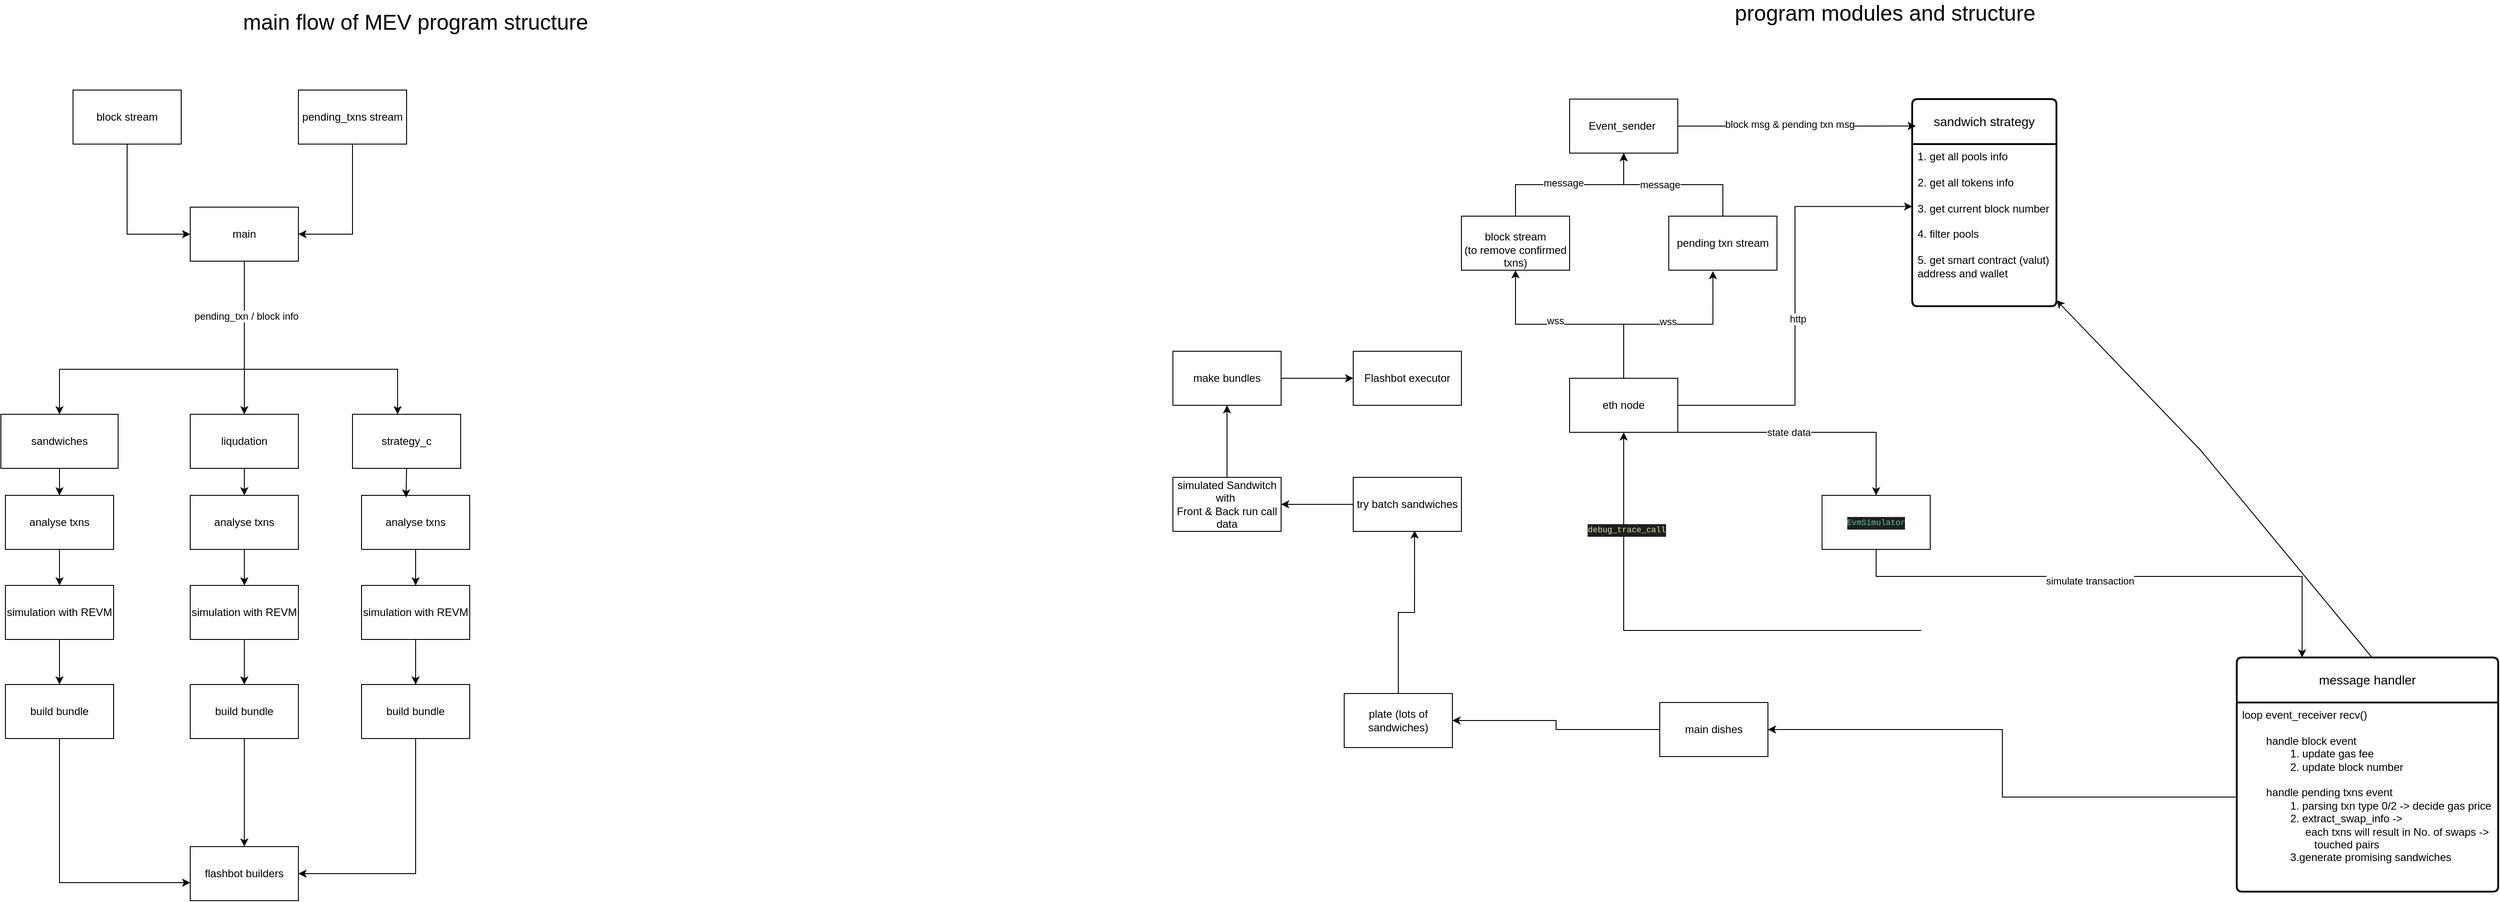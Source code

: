 <mxfile version="26.0.5">
  <diagram name="Page-1" id="zgckrhe_6N9PWMuFcXIP">
    <mxGraphModel dx="3246" dy="1989" grid="1" gridSize="10" guides="1" tooltips="1" connect="1" arrows="1" fold="1" page="1" pageScale="1" pageWidth="827" pageHeight="1169" math="0" shadow="0">
      <root>
        <mxCell id="0" />
        <mxCell id="1" parent="0" />
        <mxCell id="n855RKAs3QTDG8od7e2_-1" value="Event_sender&amp;nbsp;" style="rounded=0;whiteSpace=wrap;html=1;" parent="1" vertex="1">
          <mxGeometry x="100" y="60" width="120" height="60" as="geometry" />
        </mxCell>
        <mxCell id="n855RKAs3QTDG8od7e2_-8" style="edgeStyle=orthogonalEdgeStyle;rounded=0;orthogonalLoop=1;jettySize=auto;html=1;" parent="1" source="n855RKAs3QTDG8od7e2_-2" target="n855RKAs3QTDG8od7e2_-1" edge="1">
          <mxGeometry relative="1" as="geometry" />
        </mxCell>
        <mxCell id="n855RKAs3QTDG8od7e2_-11" value="message" style="edgeLabel;html=1;align=center;verticalAlign=middle;resizable=0;points=[];" parent="n855RKAs3QTDG8od7e2_-8" vertex="1" connectable="0">
          <mxGeometry x="0.167" relative="1" as="geometry">
            <mxPoint as="offset" />
          </mxGeometry>
        </mxCell>
        <mxCell id="n855RKAs3QTDG8od7e2_-2" value="pending txn stream" style="rounded=0;whiteSpace=wrap;html=1;" parent="1" vertex="1">
          <mxGeometry x="210" y="190" width="120" height="60" as="geometry" />
        </mxCell>
        <mxCell id="n855RKAs3QTDG8od7e2_-9" style="edgeStyle=orthogonalEdgeStyle;rounded=0;orthogonalLoop=1;jettySize=auto;html=1;" parent="1" source="n855RKAs3QTDG8od7e2_-3" target="n855RKAs3QTDG8od7e2_-1" edge="1">
          <mxGeometry relative="1" as="geometry" />
        </mxCell>
        <mxCell id="n855RKAs3QTDG8od7e2_-10" value="message" style="edgeLabel;html=1;align=center;verticalAlign=middle;resizable=0;points=[];" parent="n855RKAs3QTDG8od7e2_-9" vertex="1" connectable="0">
          <mxGeometry x="-0.074" y="2" relative="1" as="geometry">
            <mxPoint as="offset" />
          </mxGeometry>
        </mxCell>
        <mxCell id="n855RKAs3QTDG8od7e2_-3" value="&lt;br&gt;block stream&lt;div&gt;(to remove confirmed txns)&lt;/div&gt;" style="rounded=0;whiteSpace=wrap;html=1;" parent="1" vertex="1">
          <mxGeometry x="-20" y="190" width="120" height="60" as="geometry" />
        </mxCell>
        <mxCell id="n855RKAs3QTDG8od7e2_-6" style="edgeStyle=orthogonalEdgeStyle;rounded=0;orthogonalLoop=1;jettySize=auto;html=1;" parent="1" source="n855RKAs3QTDG8od7e2_-5" target="n855RKAs3QTDG8od7e2_-3" edge="1">
          <mxGeometry relative="1" as="geometry" />
        </mxCell>
        <mxCell id="n855RKAs3QTDG8od7e2_-20" value="wss" style="edgeLabel;html=1;align=center;verticalAlign=middle;resizable=0;points=[];" parent="n855RKAs3QTDG8od7e2_-6" vertex="1" connectable="0">
          <mxGeometry x="0.133" y="-4" relative="1" as="geometry">
            <mxPoint as="offset" />
          </mxGeometry>
        </mxCell>
        <mxCell id="pjb6bFIbFmet2o3GvCIe-5" value="" style="edgeStyle=orthogonalEdgeStyle;rounded=0;orthogonalLoop=1;jettySize=auto;html=1;" parent="1" source="n855RKAs3QTDG8od7e2_-5" target="pjb6bFIbFmet2o3GvCIe-4" edge="1">
          <mxGeometry relative="1" as="geometry">
            <Array as="points">
              <mxPoint x="440" y="430" />
            </Array>
          </mxGeometry>
        </mxCell>
        <mxCell id="pjb6bFIbFmet2o3GvCIe-6" value="state data" style="edgeLabel;html=1;align=center;verticalAlign=middle;resizable=0;points=[];" parent="pjb6bFIbFmet2o3GvCIe-5" vertex="1" connectable="0">
          <mxGeometry x="-0.155" relative="1" as="geometry">
            <mxPoint as="offset" />
          </mxGeometry>
        </mxCell>
        <mxCell id="n855RKAs3QTDG8od7e2_-5" value="eth node" style="rounded=0;whiteSpace=wrap;html=1;" parent="1" vertex="1">
          <mxGeometry x="100" y="370" width="120" height="60" as="geometry" />
        </mxCell>
        <mxCell id="n855RKAs3QTDG8od7e2_-7" style="edgeStyle=orthogonalEdgeStyle;rounded=0;orthogonalLoop=1;jettySize=auto;html=1;entryX=0.408;entryY=1.017;entryDx=0;entryDy=0;entryPerimeter=0;" parent="1" source="n855RKAs3QTDG8od7e2_-5" target="n855RKAs3QTDG8od7e2_-2" edge="1">
          <mxGeometry relative="1" as="geometry" />
        </mxCell>
        <mxCell id="n855RKAs3QTDG8od7e2_-21" value="wss" style="edgeLabel;html=1;align=center;verticalAlign=middle;resizable=0;points=[];" parent="n855RKAs3QTDG8od7e2_-7" vertex="1" connectable="0">
          <mxGeometry x="0.0" y="3" relative="1" as="geometry">
            <mxPoint as="offset" />
          </mxGeometry>
        </mxCell>
        <mxCell id="n855RKAs3QTDG8od7e2_-12" value="sandwich strategy" style="swimlane;childLayout=stackLayout;horizontal=1;startSize=50;horizontalStack=0;rounded=1;fontSize=14;fontStyle=0;strokeWidth=2;resizeParent=0;resizeLast=1;shadow=0;dashed=0;align=center;arcSize=4;whiteSpace=wrap;html=1;" parent="1" vertex="1">
          <mxGeometry x="480" y="60" width="160" height="230" as="geometry" />
        </mxCell>
        <mxCell id="n855RKAs3QTDG8od7e2_-13" value="1. get all pools info&lt;div&gt;&lt;br&gt;&lt;div&gt;2. get all tokens info&lt;/div&gt;&lt;div&gt;&lt;br&gt;&lt;/div&gt;&lt;div&gt;3. get current block number&lt;/div&gt;&lt;div&gt;&amp;nbsp;&lt;/div&gt;&lt;div&gt;4. filter pools&lt;/div&gt;&lt;div&gt;&lt;br&gt;&lt;/div&gt;&lt;div&gt;5. get smart contract (valut)&amp;nbsp;&lt;/div&gt;&lt;div&gt;address and wallet&lt;/div&gt;&lt;/div&gt;" style="align=left;strokeColor=none;fillColor=none;spacingLeft=4;fontSize=12;verticalAlign=top;resizable=0;rotatable=0;part=1;html=1;" parent="n855RKAs3QTDG8od7e2_-12" vertex="1">
          <mxGeometry y="50" width="160" height="180" as="geometry" />
        </mxCell>
        <mxCell id="n855RKAs3QTDG8od7e2_-18" style="edgeStyle=orthogonalEdgeStyle;rounded=0;orthogonalLoop=1;jettySize=auto;html=1;entryX=0.025;entryY=0.13;entryDx=0;entryDy=0;entryPerimeter=0;" parent="1" source="n855RKAs3QTDG8od7e2_-1" target="n855RKAs3QTDG8od7e2_-12" edge="1">
          <mxGeometry relative="1" as="geometry" />
        </mxCell>
        <mxCell id="n855RKAs3QTDG8od7e2_-19" value="block msg &amp;amp; pending txn msg" style="edgeLabel;html=1;align=center;verticalAlign=middle;resizable=0;points=[];" parent="n855RKAs3QTDG8od7e2_-18" vertex="1" connectable="0">
          <mxGeometry x="-0.046" y="2" relative="1" as="geometry">
            <mxPoint x="-2" as="offset" />
          </mxGeometry>
        </mxCell>
        <mxCell id="n855RKAs3QTDG8od7e2_-41" style="rounded=0;orthogonalLoop=1;jettySize=auto;html=1;" parent="1" source="n855RKAs3QTDG8od7e2_-39" target="n855RKAs3QTDG8od7e2_-13" edge="1">
          <mxGeometry relative="1" as="geometry">
            <Array as="points">
              <mxPoint x="990" y="680" />
              <mxPoint x="800" y="450" />
            </Array>
          </mxGeometry>
        </mxCell>
        <mxCell id="pjb6bFIbFmet2o3GvCIe-1" style="edgeStyle=orthogonalEdgeStyle;rounded=0;orthogonalLoop=1;jettySize=auto;html=1;entryX=0.5;entryY=1;entryDx=0;entryDy=0;" parent="1" target="n855RKAs3QTDG8od7e2_-5" edge="1">
          <mxGeometry relative="1" as="geometry">
            <mxPoint x="490" y="650" as="sourcePoint" />
            <Array as="points">
              <mxPoint x="160" y="650" />
            </Array>
          </mxGeometry>
        </mxCell>
        <mxCell id="pjb6bFIbFmet2o3GvCIe-2" value="&lt;div style=&quot;color: rgb(204, 204, 204); background-color: rgb(31, 31, 31); font-family: Menlo, Monaco, &amp;quot;Courier New&amp;quot;, monospace; font-size: 9px; line-height: 14px; white-space-collapse: preserve;&quot;&gt;&lt;span style=&quot;color: #dcdcaa;&quot;&gt;debug_trace_call&lt;/span&gt;&lt;/div&gt;" style="edgeLabel;html=1;align=center;verticalAlign=middle;resizable=0;points=[];" parent="pjb6bFIbFmet2o3GvCIe-1" vertex="1" connectable="0">
          <mxGeometry x="0.61" y="-2" relative="1" as="geometry">
            <mxPoint x="1" as="offset" />
          </mxGeometry>
        </mxCell>
        <mxCell id="n855RKAs3QTDG8od7e2_-39" value="message handler" style="swimlane;childLayout=stackLayout;horizontal=1;startSize=50;horizontalStack=0;rounded=1;fontSize=14;fontStyle=0;strokeWidth=2;resizeParent=0;resizeLast=1;shadow=0;dashed=0;align=center;arcSize=4;whiteSpace=wrap;html=1;" parent="1" vertex="1">
          <mxGeometry x="840" y="680" width="290" height="260" as="geometry" />
        </mxCell>
        <mxCell id="n855RKAs3QTDG8od7e2_-40" value="loop event_receiver recv()&lt;div&gt;&lt;span style=&quot;white-space: pre;&quot;&gt;&#x9;&lt;/span&gt;&lt;br&gt;&lt;/div&gt;&lt;div&gt;&lt;span style=&quot;white-space: pre;&quot;&gt;&#x9;&lt;/span&gt;handle block event&lt;br&gt;&lt;/div&gt;&lt;div&gt;&lt;span style=&quot;white-space: pre;&quot;&gt;&#x9;&lt;/span&gt;&lt;span style=&quot;white-space: pre;&quot;&gt;&#x9;&lt;/span&gt;1. update gas fee&lt;br&gt;&lt;/div&gt;&lt;div&gt;&lt;span style=&quot;white-space: pre;&quot;&gt;&#x9;&lt;/span&gt;&lt;span style=&quot;white-space: pre;&quot;&gt;&#x9;&lt;/span&gt;2. update block number&lt;br&gt;&lt;/div&gt;&lt;div&gt;&lt;br&gt;&lt;/div&gt;&lt;div&gt;&lt;span style=&quot;white-space: pre;&quot;&gt;&#x9;&lt;/span&gt;handle pending txns event&lt;br&gt;&lt;/div&gt;&lt;div&gt;&lt;span style=&quot;white-space: pre;&quot;&gt;&#x9;&lt;/span&gt;&lt;span style=&quot;white-space: pre;&quot;&gt;&#x9;&lt;/span&gt;1. parsing txn type 0/2 -&amp;gt; decide gas price&amp;nbsp;&lt;/div&gt;&lt;div&gt;&lt;span style=&quot;white-space: pre;&quot;&gt;&#x9;&lt;/span&gt;&lt;span style=&quot;white-space: pre;&quot;&gt;&#x9;&lt;/span&gt;2. extract_swap_info -&amp;gt;&lt;br&gt;&lt;span style=&quot;white-space: pre;&quot;&gt;&#x9;&lt;/span&gt;&lt;span style=&quot;white-space: pre;&quot;&gt;&#x9;&lt;/span&gt;&amp;nbsp; &amp;nbsp; &amp;nbsp;each txns will result in No. of swaps -&amp;gt;&lt;br&gt;&lt;span style=&quot;white-space: pre;&quot;&gt;&#x9;&lt;/span&gt;&lt;span style=&quot;white-space: pre;&quot;&gt;&#x9;&lt;/span&gt;&lt;span style=&quot;white-space: pre;&quot;&gt;&#x9;&lt;/span&gt;touched pairs&lt;br&gt;&lt;/div&gt;&lt;div&gt;&lt;span style=&quot;white-space: pre;&quot;&gt;&#x9;&lt;/span&gt;&lt;span style=&quot;white-space: pre;&quot;&gt;&#x9;&lt;/span&gt;3.generate promising sandwiches&lt;br&gt;&lt;/div&gt;" style="align=left;strokeColor=none;fillColor=none;spacingLeft=4;fontSize=12;verticalAlign=top;resizable=0;rotatable=0;part=1;html=1;" parent="n855RKAs3QTDG8od7e2_-39" vertex="1">
          <mxGeometry y="50" width="290" height="210" as="geometry" />
        </mxCell>
        <mxCell id="n855RKAs3QTDG8od7e2_-46" style="edgeStyle=orthogonalEdgeStyle;rounded=0;orthogonalLoop=1;jettySize=auto;html=1;entryX=1;entryY=0.5;entryDx=0;entryDy=0;" parent="1" source="n855RKAs3QTDG8od7e2_-43" target="n855RKAs3QTDG8od7e2_-44" edge="1">
          <mxGeometry relative="1" as="geometry" />
        </mxCell>
        <mxCell id="n855RKAs3QTDG8od7e2_-43" value="main dishes" style="rounded=0;whiteSpace=wrap;html=1;" parent="1" vertex="1">
          <mxGeometry x="200" y="730" width="120" height="60" as="geometry" />
        </mxCell>
        <mxCell id="n855RKAs3QTDG8od7e2_-44" value="plate (lots of sandwiches)" style="rounded=0;whiteSpace=wrap;html=1;" parent="1" vertex="1">
          <mxGeometry x="-150" y="720" width="120" height="60" as="geometry" />
        </mxCell>
        <mxCell id="n855RKAs3QTDG8od7e2_-45" style="edgeStyle=orthogonalEdgeStyle;rounded=0;orthogonalLoop=1;jettySize=auto;html=1;" parent="1" source="n855RKAs3QTDG8od7e2_-40" target="n855RKAs3QTDG8od7e2_-43" edge="1">
          <mxGeometry relative="1" as="geometry" />
        </mxCell>
        <mxCell id="n855RKAs3QTDG8od7e2_-51" value="" style="edgeStyle=orthogonalEdgeStyle;rounded=0;orthogonalLoop=1;jettySize=auto;html=1;" parent="1" source="n855RKAs3QTDG8od7e2_-47" target="n855RKAs3QTDG8od7e2_-50" edge="1">
          <mxGeometry relative="1" as="geometry" />
        </mxCell>
        <mxCell id="n855RKAs3QTDG8od7e2_-47" value="try batch sandwiches" style="rounded=0;whiteSpace=wrap;html=1;" parent="1" vertex="1">
          <mxGeometry x="-140" y="480" width="120" height="60" as="geometry" />
        </mxCell>
        <mxCell id="n855RKAs3QTDG8od7e2_-48" style="edgeStyle=orthogonalEdgeStyle;rounded=0;orthogonalLoop=1;jettySize=auto;html=1;entryX=0.567;entryY=0.983;entryDx=0;entryDy=0;entryPerimeter=0;" parent="1" source="n855RKAs3QTDG8od7e2_-44" target="n855RKAs3QTDG8od7e2_-47" edge="1">
          <mxGeometry relative="1" as="geometry" />
        </mxCell>
        <mxCell id="n855RKAs3QTDG8od7e2_-53" value="" style="edgeStyle=orthogonalEdgeStyle;rounded=0;orthogonalLoop=1;jettySize=auto;html=1;" parent="1" source="n855RKAs3QTDG8od7e2_-50" target="n855RKAs3QTDG8od7e2_-52" edge="1">
          <mxGeometry relative="1" as="geometry" />
        </mxCell>
        <mxCell id="n855RKAs3QTDG8od7e2_-50" value="simulated Sandwitch&lt;div&gt;with&amp;nbsp;&lt;/div&gt;&lt;div&gt;Front &amp;amp; Back run call data&lt;/div&gt;" style="whiteSpace=wrap;html=1;rounded=0;" parent="1" vertex="1">
          <mxGeometry x="-340" y="480" width="120" height="60" as="geometry" />
        </mxCell>
        <mxCell id="n855RKAs3QTDG8od7e2_-55" value="" style="edgeStyle=orthogonalEdgeStyle;rounded=0;orthogonalLoop=1;jettySize=auto;html=1;" parent="1" source="n855RKAs3QTDG8od7e2_-52" target="n855RKAs3QTDG8od7e2_-54" edge="1">
          <mxGeometry relative="1" as="geometry" />
        </mxCell>
        <mxCell id="n855RKAs3QTDG8od7e2_-52" value="make bundles" style="whiteSpace=wrap;html=1;rounded=0;" parent="1" vertex="1">
          <mxGeometry x="-340" y="340" width="120" height="60" as="geometry" />
        </mxCell>
        <mxCell id="n855RKAs3QTDG8od7e2_-54" value="Flashbot executor" style="whiteSpace=wrap;html=1;rounded=0;" parent="1" vertex="1">
          <mxGeometry x="-140" y="340" width="120" height="60" as="geometry" />
        </mxCell>
        <mxCell id="XTHhTMcUDwwYFkBCdSp1-2" style="edgeStyle=orthogonalEdgeStyle;rounded=0;orthogonalLoop=1;jettySize=auto;html=1;entryX=0;entryY=0.385;entryDx=0;entryDy=0;entryPerimeter=0;" parent="1" source="n855RKAs3QTDG8od7e2_-5" target="n855RKAs3QTDG8od7e2_-13" edge="1">
          <mxGeometry relative="1" as="geometry" />
        </mxCell>
        <mxCell id="XTHhTMcUDwwYFkBCdSp1-3" value="http" style="edgeLabel;html=1;align=center;verticalAlign=middle;resizable=0;points=[];" parent="XTHhTMcUDwwYFkBCdSp1-2" vertex="1" connectable="0">
          <mxGeometry x="-0.058" y="-3" relative="1" as="geometry">
            <mxPoint as="offset" />
          </mxGeometry>
        </mxCell>
        <mxCell id="pjb6bFIbFmet2o3GvCIe-7" style="edgeStyle=orthogonalEdgeStyle;rounded=0;orthogonalLoop=1;jettySize=auto;html=1;entryX=0.25;entryY=0;entryDx=0;entryDy=0;" parent="1" source="pjb6bFIbFmet2o3GvCIe-4" target="n855RKAs3QTDG8od7e2_-39" edge="1">
          <mxGeometry relative="1" as="geometry">
            <Array as="points">
              <mxPoint x="440" y="590" />
              <mxPoint x="913" y="590" />
            </Array>
          </mxGeometry>
        </mxCell>
        <mxCell id="pjb6bFIbFmet2o3GvCIe-8" value="simulate transaction" style="edgeLabel;html=1;align=center;verticalAlign=middle;resizable=0;points=[];" parent="pjb6bFIbFmet2o3GvCIe-7" vertex="1" connectable="0">
          <mxGeometry x="-0.101" y="-5" relative="1" as="geometry">
            <mxPoint as="offset" />
          </mxGeometry>
        </mxCell>
        <mxCell id="pjb6bFIbFmet2o3GvCIe-4" value="&lt;div style=&quot;color: rgb(204, 204, 204); background-color: rgb(31, 31, 31); font-family: Menlo, Monaco, &amp;quot;Courier New&amp;quot;, monospace; font-size: 9px; line-height: 14px; white-space: pre;&quot;&gt;&lt;span style=&quot;color: #4ec9b0;&quot;&gt;EvmSimulator&lt;/span&gt;&lt;/div&gt;" style="rounded=0;whiteSpace=wrap;html=1;" parent="1" vertex="1">
          <mxGeometry x="380" y="500" width="120" height="60" as="geometry" />
        </mxCell>
        <mxCell id="XrN3ZlYORd_J-IJ9S5LN-9" style="edgeStyle=orthogonalEdgeStyle;rounded=0;orthogonalLoop=1;jettySize=auto;html=1;entryX=0.5;entryY=0;entryDx=0;entryDy=0;" edge="1" parent="1" source="XrN3ZlYORd_J-IJ9S5LN-1" target="XrN3ZlYORd_J-IJ9S5LN-10">
          <mxGeometry relative="1" as="geometry">
            <mxPoint x="-1370" y="350" as="targetPoint" />
            <Array as="points">
              <mxPoint x="-1370" y="360" />
              <mxPoint x="-1575" y="360" />
            </Array>
          </mxGeometry>
        </mxCell>
        <mxCell id="XrN3ZlYORd_J-IJ9S5LN-12" style="edgeStyle=orthogonalEdgeStyle;rounded=0;orthogonalLoop=1;jettySize=auto;html=1;entryX=0.5;entryY=0;entryDx=0;entryDy=0;" edge="1" parent="1" source="XrN3ZlYORd_J-IJ9S5LN-1" target="XrN3ZlYORd_J-IJ9S5LN-11">
          <mxGeometry relative="1" as="geometry">
            <Array as="points">
              <mxPoint x="-1370" y="380" />
              <mxPoint x="-1370" y="380" />
            </Array>
          </mxGeometry>
        </mxCell>
        <mxCell id="XrN3ZlYORd_J-IJ9S5LN-16" style="edgeStyle=orthogonalEdgeStyle;rounded=0;orthogonalLoop=1;jettySize=auto;html=1;" edge="1" parent="1" target="XrN3ZlYORd_J-IJ9S5LN-14">
          <mxGeometry relative="1" as="geometry">
            <mxPoint x="-1370" y="240" as="sourcePoint" />
            <Array as="points">
              <mxPoint x="-1370" y="360" />
              <mxPoint x="-1200" y="360" />
            </Array>
          </mxGeometry>
        </mxCell>
        <mxCell id="XrN3ZlYORd_J-IJ9S5LN-17" value="pending_txn / block info" style="edgeLabel;html=1;align=center;verticalAlign=middle;resizable=0;points=[];" vertex="1" connectable="0" parent="XrN3ZlYORd_J-IJ9S5LN-16">
          <mxGeometry x="-0.641" y="2" relative="1" as="geometry">
            <mxPoint as="offset" />
          </mxGeometry>
        </mxCell>
        <mxCell id="XrN3ZlYORd_J-IJ9S5LN-1" value="main" style="rounded=0;whiteSpace=wrap;html=1;" vertex="1" parent="1">
          <mxGeometry x="-1430" y="180" width="120" height="60" as="geometry" />
        </mxCell>
        <mxCell id="XrN3ZlYORd_J-IJ9S5LN-2" value="&lt;font style=&quot;font-size: 24px;&quot;&gt;main flow of MEV program structure&lt;/font&gt;" style="text;html=1;align=center;verticalAlign=middle;whiteSpace=wrap;rounded=0;" vertex="1" parent="1">
          <mxGeometry x="-1410" y="-40" width="460" height="30" as="geometry" />
        </mxCell>
        <mxCell id="XrN3ZlYORd_J-IJ9S5LN-3" value="&lt;font style=&quot;font-size: 24px;&quot;&gt;program modules and structure&lt;/font&gt;" style="text;html=1;align=center;verticalAlign=middle;whiteSpace=wrap;rounded=0;" vertex="1" parent="1">
          <mxGeometry x="250" y="-50" width="400" height="30" as="geometry" />
        </mxCell>
        <mxCell id="XrN3ZlYORd_J-IJ9S5LN-5" style="edgeStyle=orthogonalEdgeStyle;rounded=0;orthogonalLoop=1;jettySize=auto;html=1;entryX=0;entryY=0.5;entryDx=0;entryDy=0;" edge="1" parent="1" source="XrN3ZlYORd_J-IJ9S5LN-4" target="XrN3ZlYORd_J-IJ9S5LN-1">
          <mxGeometry relative="1" as="geometry">
            <Array as="points">
              <mxPoint x="-1500" y="210" />
            </Array>
          </mxGeometry>
        </mxCell>
        <mxCell id="XrN3ZlYORd_J-IJ9S5LN-4" value="block stream" style="rounded=0;whiteSpace=wrap;html=1;" vertex="1" parent="1">
          <mxGeometry x="-1560" y="50" width="120" height="60" as="geometry" />
        </mxCell>
        <mxCell id="XrN3ZlYORd_J-IJ9S5LN-8" style="edgeStyle=orthogonalEdgeStyle;rounded=0;orthogonalLoop=1;jettySize=auto;html=1;entryX=1;entryY=0.5;entryDx=0;entryDy=0;" edge="1" parent="1" source="XrN3ZlYORd_J-IJ9S5LN-7" target="XrN3ZlYORd_J-IJ9S5LN-1">
          <mxGeometry relative="1" as="geometry" />
        </mxCell>
        <mxCell id="XrN3ZlYORd_J-IJ9S5LN-7" value="pending_txns stream" style="rounded=0;whiteSpace=wrap;html=1;" vertex="1" parent="1">
          <mxGeometry x="-1310" y="50" width="120" height="60" as="geometry" />
        </mxCell>
        <mxCell id="XrN3ZlYORd_J-IJ9S5LN-18" style="edgeStyle=orthogonalEdgeStyle;rounded=0;orthogonalLoop=1;jettySize=auto;html=1;" edge="1" parent="1" source="XrN3ZlYORd_J-IJ9S5LN-10" target="XrN3ZlYORd_J-IJ9S5LN-19">
          <mxGeometry relative="1" as="geometry">
            <mxPoint x="-1575" y="530" as="targetPoint" />
          </mxGeometry>
        </mxCell>
        <mxCell id="XrN3ZlYORd_J-IJ9S5LN-10" value="sandwiches" style="rounded=0;whiteSpace=wrap;html=1;" vertex="1" parent="1">
          <mxGeometry x="-1640" y="410" width="130" height="60" as="geometry" />
        </mxCell>
        <mxCell id="XrN3ZlYORd_J-IJ9S5LN-41" style="edgeStyle=orthogonalEdgeStyle;rounded=0;orthogonalLoop=1;jettySize=auto;html=1;exitX=0.5;exitY=1;exitDx=0;exitDy=0;entryX=0.5;entryY=0;entryDx=0;entryDy=0;" edge="1" parent="1" source="XrN3ZlYORd_J-IJ9S5LN-11" target="XrN3ZlYORd_J-IJ9S5LN-32">
          <mxGeometry relative="1" as="geometry" />
        </mxCell>
        <mxCell id="XrN3ZlYORd_J-IJ9S5LN-11" value="liqudation" style="rounded=0;whiteSpace=wrap;html=1;" vertex="1" parent="1">
          <mxGeometry x="-1430" y="410" width="120" height="60" as="geometry" />
        </mxCell>
        <mxCell id="XrN3ZlYORd_J-IJ9S5LN-14" value="strategy_c" style="rounded=0;whiteSpace=wrap;html=1;" vertex="1" parent="1">
          <mxGeometry x="-1250" y="410" width="120" height="60" as="geometry" />
        </mxCell>
        <mxCell id="XrN3ZlYORd_J-IJ9S5LN-21" value="" style="edgeStyle=orthogonalEdgeStyle;rounded=0;orthogonalLoop=1;jettySize=auto;html=1;" edge="1" parent="1" source="XrN3ZlYORd_J-IJ9S5LN-19" target="XrN3ZlYORd_J-IJ9S5LN-20">
          <mxGeometry relative="1" as="geometry" />
        </mxCell>
        <mxCell id="XrN3ZlYORd_J-IJ9S5LN-19" value="analyse txns" style="rounded=0;whiteSpace=wrap;html=1;" vertex="1" parent="1">
          <mxGeometry x="-1635" y="500" width="120" height="60" as="geometry" />
        </mxCell>
        <mxCell id="XrN3ZlYORd_J-IJ9S5LN-24" value="" style="edgeStyle=orthogonalEdgeStyle;rounded=0;orthogonalLoop=1;jettySize=auto;html=1;" edge="1" parent="1" source="XrN3ZlYORd_J-IJ9S5LN-20" target="XrN3ZlYORd_J-IJ9S5LN-23">
          <mxGeometry relative="1" as="geometry" />
        </mxCell>
        <mxCell id="XrN3ZlYORd_J-IJ9S5LN-20" value="simulation with REVM" style="rounded=0;whiteSpace=wrap;html=1;" vertex="1" parent="1">
          <mxGeometry x="-1635" y="600" width="120" height="60" as="geometry" />
        </mxCell>
        <mxCell id="XrN3ZlYORd_J-IJ9S5LN-43" style="edgeStyle=orthogonalEdgeStyle;rounded=0;orthogonalLoop=1;jettySize=auto;html=1;" edge="1" parent="1" source="XrN3ZlYORd_J-IJ9S5LN-23" target="XrN3ZlYORd_J-IJ9S5LN-44">
          <mxGeometry relative="1" as="geometry">
            <mxPoint x="-1440" y="920" as="targetPoint" />
            <Array as="points">
              <mxPoint x="-1575" y="930" />
            </Array>
          </mxGeometry>
        </mxCell>
        <mxCell id="XrN3ZlYORd_J-IJ9S5LN-23" value="build bundle" style="whiteSpace=wrap;html=1;rounded=0;" vertex="1" parent="1">
          <mxGeometry x="-1635" y="710" width="120" height="60" as="geometry" />
        </mxCell>
        <mxCell id="XrN3ZlYORd_J-IJ9S5LN-31" value="" style="edgeStyle=orthogonalEdgeStyle;rounded=0;orthogonalLoop=1;jettySize=auto;html=1;" edge="1" parent="1" source="XrN3ZlYORd_J-IJ9S5LN-32" target="XrN3ZlYORd_J-IJ9S5LN-34">
          <mxGeometry relative="1" as="geometry" />
        </mxCell>
        <mxCell id="XrN3ZlYORd_J-IJ9S5LN-32" value="analyse txns" style="rounded=0;whiteSpace=wrap;html=1;" vertex="1" parent="1">
          <mxGeometry x="-1430" y="500" width="120" height="60" as="geometry" />
        </mxCell>
        <mxCell id="XrN3ZlYORd_J-IJ9S5LN-33" value="" style="edgeStyle=orthogonalEdgeStyle;rounded=0;orthogonalLoop=1;jettySize=auto;html=1;" edge="1" parent="1" source="XrN3ZlYORd_J-IJ9S5LN-34" target="XrN3ZlYORd_J-IJ9S5LN-35">
          <mxGeometry relative="1" as="geometry" />
        </mxCell>
        <mxCell id="XrN3ZlYORd_J-IJ9S5LN-34" value="simulation with REVM" style="rounded=0;whiteSpace=wrap;html=1;" vertex="1" parent="1">
          <mxGeometry x="-1430" y="600" width="120" height="60" as="geometry" />
        </mxCell>
        <mxCell id="XrN3ZlYORd_J-IJ9S5LN-45" style="edgeStyle=orthogonalEdgeStyle;rounded=0;orthogonalLoop=1;jettySize=auto;html=1;" edge="1" parent="1" source="XrN3ZlYORd_J-IJ9S5LN-35" target="XrN3ZlYORd_J-IJ9S5LN-44">
          <mxGeometry relative="1" as="geometry" />
        </mxCell>
        <mxCell id="XrN3ZlYORd_J-IJ9S5LN-35" value="build bundle" style="whiteSpace=wrap;html=1;rounded=0;" vertex="1" parent="1">
          <mxGeometry x="-1430" y="710" width="120" height="60" as="geometry" />
        </mxCell>
        <mxCell id="XrN3ZlYORd_J-IJ9S5LN-36" value="" style="edgeStyle=orthogonalEdgeStyle;rounded=0;orthogonalLoop=1;jettySize=auto;html=1;" edge="1" parent="1" source="XrN3ZlYORd_J-IJ9S5LN-37" target="XrN3ZlYORd_J-IJ9S5LN-39">
          <mxGeometry relative="1" as="geometry" />
        </mxCell>
        <mxCell id="XrN3ZlYORd_J-IJ9S5LN-37" value="analyse txns" style="rounded=0;whiteSpace=wrap;html=1;" vertex="1" parent="1">
          <mxGeometry x="-1240" y="500" width="120" height="60" as="geometry" />
        </mxCell>
        <mxCell id="XrN3ZlYORd_J-IJ9S5LN-38" value="" style="edgeStyle=orthogonalEdgeStyle;rounded=0;orthogonalLoop=1;jettySize=auto;html=1;" edge="1" parent="1" source="XrN3ZlYORd_J-IJ9S5LN-39" target="XrN3ZlYORd_J-IJ9S5LN-40">
          <mxGeometry relative="1" as="geometry" />
        </mxCell>
        <mxCell id="XrN3ZlYORd_J-IJ9S5LN-39" value="simulation with REVM" style="rounded=0;whiteSpace=wrap;html=1;" vertex="1" parent="1">
          <mxGeometry x="-1240" y="600" width="120" height="60" as="geometry" />
        </mxCell>
        <mxCell id="XrN3ZlYORd_J-IJ9S5LN-46" style="edgeStyle=orthogonalEdgeStyle;rounded=0;orthogonalLoop=1;jettySize=auto;html=1;entryX=1;entryY=0.5;entryDx=0;entryDy=0;" edge="1" parent="1" source="XrN3ZlYORd_J-IJ9S5LN-40" target="XrN3ZlYORd_J-IJ9S5LN-44">
          <mxGeometry relative="1" as="geometry">
            <mxPoint x="-1180" y="920" as="targetPoint" />
            <Array as="points">
              <mxPoint x="-1180" y="920" />
            </Array>
          </mxGeometry>
        </mxCell>
        <mxCell id="XrN3ZlYORd_J-IJ9S5LN-40" value="build bundle" style="whiteSpace=wrap;html=1;rounded=0;" vertex="1" parent="1">
          <mxGeometry x="-1240" y="710" width="120" height="60" as="geometry" />
        </mxCell>
        <mxCell id="XrN3ZlYORd_J-IJ9S5LN-42" style="edgeStyle=orthogonalEdgeStyle;rounded=0;orthogonalLoop=1;jettySize=auto;html=1;exitX=0.5;exitY=1;exitDx=0;exitDy=0;entryX=0.411;entryY=0.039;entryDx=0;entryDy=0;entryPerimeter=0;" edge="1" parent="1" source="XrN3ZlYORd_J-IJ9S5LN-14" target="XrN3ZlYORd_J-IJ9S5LN-37">
          <mxGeometry relative="1" as="geometry" />
        </mxCell>
        <mxCell id="XrN3ZlYORd_J-IJ9S5LN-44" value="flashbot builders" style="rounded=0;whiteSpace=wrap;html=1;" vertex="1" parent="1">
          <mxGeometry x="-1430" y="890" width="120" height="60" as="geometry" />
        </mxCell>
      </root>
    </mxGraphModel>
  </diagram>
</mxfile>
